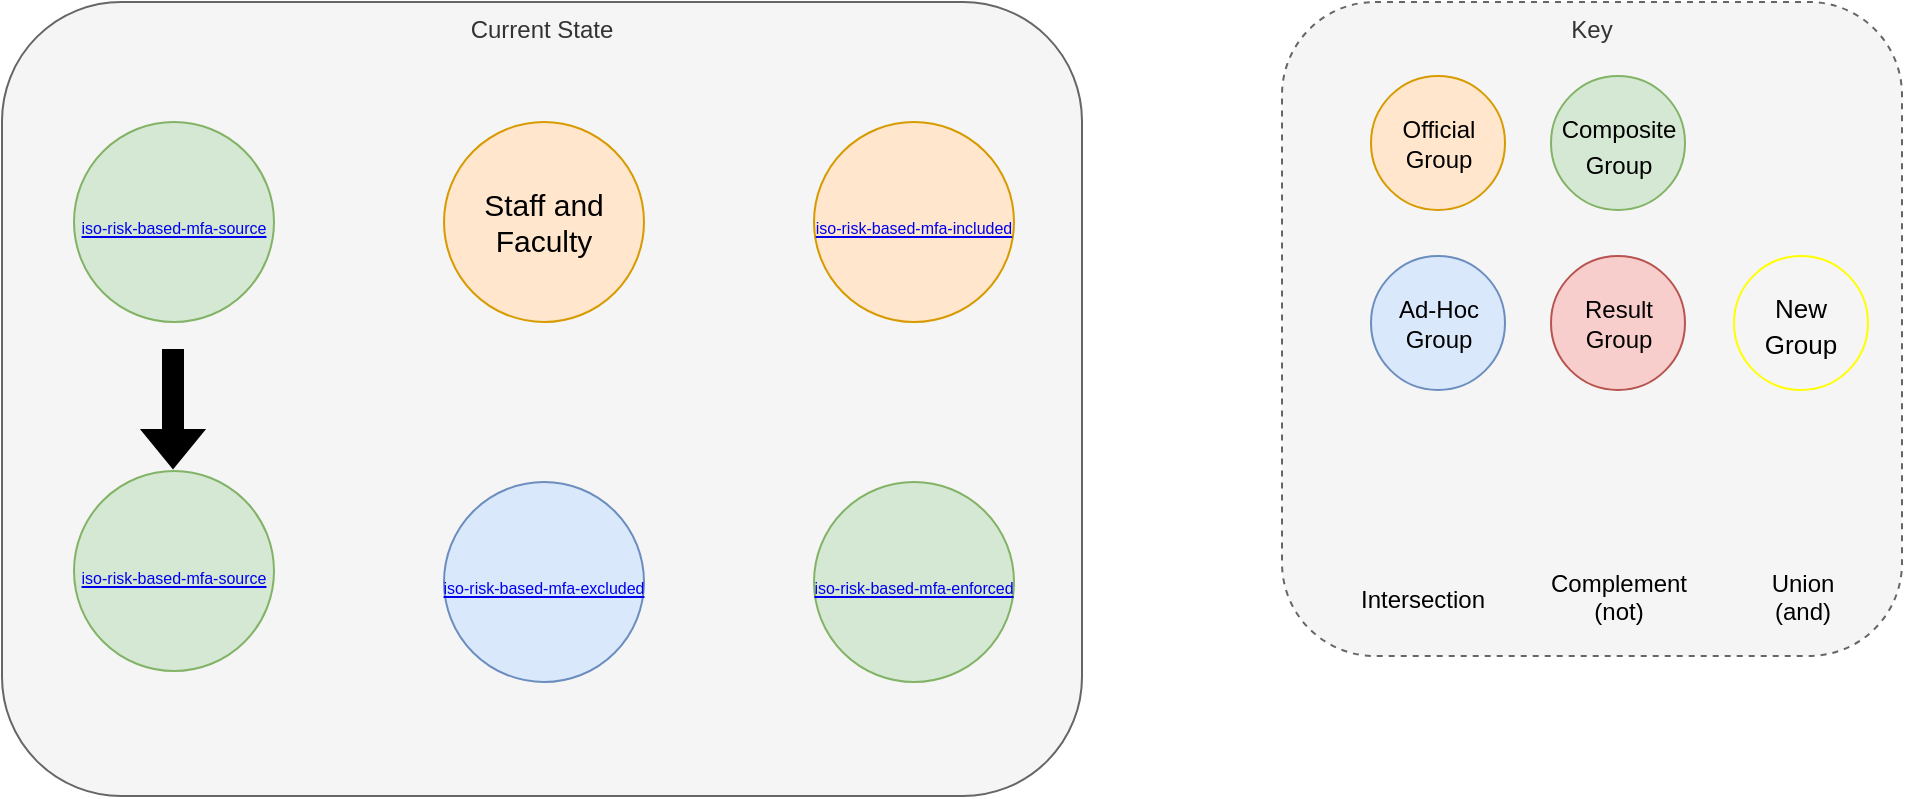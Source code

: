 <mxfile version="25.0.1">
  <diagram name="Page-1" id="3NJx9XNA6RdzCbflqY3z">
    <mxGraphModel dx="3458" dy="1064" grid="1" gridSize="10" guides="1" tooltips="1" connect="1" arrows="1" fold="1" page="1" pageScale="1" pageWidth="850" pageHeight="1100" math="0" shadow="0">
      <root>
        <mxCell id="0" />
        <mxCell id="1" parent="0" />
        <mxCell id="6En0WZUqItZD7mJz8JTq-1" value="Key" style="rounded=1;whiteSpace=wrap;html=1;fontSize=12;fontColor=#333333;fillColor=#f5f5f5;verticalAlign=top;dashed=1;strokeColor=#666666;" vertex="1" parent="1">
          <mxGeometry x="-490" y="43" width="310" height="327" as="geometry" />
        </mxCell>
        <mxCell id="6En0WZUqItZD7mJz8JTq-3" value="Current State" style="rounded=1;whiteSpace=wrap;html=1;fontSize=12;fontColor=#333333;fillColor=#f5f5f5;verticalAlign=top;strokeColor=#666666;" vertex="1" parent="1">
          <mxGeometry x="-1130" y="43" width="540" height="397" as="geometry" />
        </mxCell>
        <mxCell id="6En0WZUqItZD7mJz8JTq-10" value="&lt;font style=&quot;font-size: 8px;&quot;&gt;&lt;a data-original-title=&quot;&lt;strong&gt;FOLDER&lt;/strong&gt;&lt;br /&gt;&lt;span class=&amp;quot;grouperUiTooltip&amp;quot;&gt;edu : Berkeley : Applications : Duo-ISO : duo-iso-policy-groups : risk-based-mfa&lt;/span&gt;&lt;br /&gt;&lt;br /&gt;&lt;span class=&amp;quot;grouperUiTooltip&amp;quot;&gt;&lt;/span&gt;&quot; data-placement=&quot;right&quot; data-delay-show=&quot;200&quot; data-html=&quot;true&quot; rel=&quot;tooltip&quot; style=&quot;white-space: nowrap&quot; data-gr-browse-group-name=&quot;edu:berkeley:app:Duo-ISO:duo-iso-policy-groups:risk-based-mfa:iso-risk-based-mfa-enforced&quot; href=&quot;https://calgroups.berkeley.edu/grouper/grouperUi/app/UiV2Main.index?operation=UiV2Group.viewGroup&amp;amp;groupId=5aa75e025fd240bdb62411cbc21d88f1&quot;&gt;iso-risk-based-mfa-enforced&lt;/a&gt;&lt;/font&gt;" style="ellipse;whiteSpace=wrap;html=1;aspect=fixed;fontSize=15;fillColor=#d5e8d4;strokeColor=#82b366;" vertex="1" parent="1">
          <mxGeometry x="-724" y="283" width="100" height="100" as="geometry" />
        </mxCell>
        <mxCell id="6En0WZUqItZD7mJz8JTq-11" value="Intersection" style="shape=image;html=1;verticalAlign=top;verticalLabelPosition=bottom;labelBackgroundColor=none;imageAspect=0;aspect=fixed;image=https://cdn0.iconfinder.com/data/icons/phosphor-regular-vol-3/256/intersect-128.png;fontSize=12;fontColor=default;fillColor=#B18754;" vertex="1" parent="1">
          <mxGeometry x="-445.5" y="277.5" width="50" height="50" as="geometry" />
        </mxCell>
        <mxCell id="6En0WZUqItZD7mJz8JTq-12" value="" style="shape=image;html=1;verticalAlign=top;verticalLabelPosition=bottom;labelBackgroundColor=#ffffff;imageAspect=0;aspect=fixed;image=https://cdn4.iconfinder.com/data/icons/ionicons/512/icon-ios7-minus-outline-128.png;fontSize=12;fontColor=default;fillColor=#B18754;" vertex="1" parent="1">
          <mxGeometry x="-973" y="308" width="50" height="50" as="geometry" />
        </mxCell>
        <mxCell id="6En0WZUqItZD7mJz8JTq-13" value="" style="shape=image;html=1;verticalAlign=top;verticalLabelPosition=bottom;labelBackgroundColor=#ffffff;imageAspect=0;aspect=fixed;image=https://cdn4.iconfinder.com/data/icons/ionicons/512/icon-ios7-plus-outline-128.png;fontSize=12;fontColor=default;fillColor=#B18754;" vertex="1" parent="1">
          <mxGeometry x="-791" y="128" width="50" height="50" as="geometry" />
        </mxCell>
        <mxCell id="6En0WZUqItZD7mJz8JTq-14" value="" style="shape=image;html=1;verticalAlign=top;verticalLabelPosition=bottom;labelBackgroundColor=#ffffff;imageAspect=0;aspect=fixed;image=https://cdn0.iconfinder.com/data/icons/math-business-icon-set/93/1_5-128.png;fontSize=12;fontColor=default;fillColor=#B18754;" vertex="1" parent="1">
          <mxGeometry x="-791" y="308" width="50" height="50" as="geometry" />
        </mxCell>
        <mxCell id="6En0WZUqItZD7mJz8JTq-16" value="&lt;font style=&quot;font-size: 8px;&quot;&gt;&lt;a data-original-title=&quot;&lt;strong&gt;FOLDER&lt;/strong&gt;&lt;br /&gt;&lt;span class=&amp;quot;grouperUiTooltip&amp;quot;&gt;edu : Berkeley : Applications : Duo-ISO : duo-iso-policy-groups : risk-based-mfa&lt;/span&gt;&lt;br /&gt;&lt;br /&gt;&lt;span class=&amp;quot;grouperUiTooltip&amp;quot;&gt;&lt;/span&gt;&quot; data-placement=&quot;right&quot; data-delay-show=&quot;200&quot; data-html=&quot;true&quot; rel=&quot;tooltip&quot; style=&quot;white-space: nowrap&quot; data-gr-browse-group-name=&quot;edu:berkeley:app:Duo-ISO:duo-iso-policy-groups:risk-based-mfa:iso-risk-based-mfa-excluded&quot; href=&quot;https://calgroups.berkeley.edu/grouper/grouperUi/app/UiV2Main.index?operation=UiV2Group.viewGroup&amp;amp;groupId=9aab150a212849a29279dd6c719a71ea&quot;&gt;iso-risk-based-mfa-excluded&lt;/a&gt;&lt;/font&gt;" style="ellipse;whiteSpace=wrap;html=1;aspect=fixed;fontSize=15;fillColor=#dae8fc;strokeColor=#6c8ebf;" vertex="1" parent="1">
          <mxGeometry x="-909" y="283" width="100" height="100" as="geometry" />
        </mxCell>
        <mxCell id="6En0WZUqItZD7mJz8JTq-20" value="Staff and Faculty" style="ellipse;whiteSpace=wrap;html=1;aspect=fixed;fontSize=15;fillColor=#ffe6cc;strokeColor=#d79b00;" vertex="1" parent="1">
          <mxGeometry x="-909" y="103" width="100" height="100" as="geometry" />
        </mxCell>
        <mxCell id="6En0WZUqItZD7mJz8JTq-22" value="" style="shape=image;html=1;verticalAlign=top;verticalLabelPosition=bottom;labelBackgroundColor=#ffffff;imageAspect=0;aspect=fixed;image=https://cdn0.iconfinder.com/data/icons/math-business-icon-set/93/1_5-128.png;fontSize=12;fontColor=default;fillColor=#B18754;" vertex="1" parent="1">
          <mxGeometry x="-976" y="128" width="50" height="50" as="geometry" />
        </mxCell>
        <mxCell id="6En0WZUqItZD7mJz8JTq-23" value="&lt;font style=&quot;font-size: 8px;&quot;&gt;&lt;a href=&quot;https://calgroups.berkeley.edu/grouper/grouperUi/app/UiV2Main.index?operation=UiV2Group.viewGroup&amp;amp;groupId=4360d8b6d93b49ee98dcae05116fe3e5&quot; data-gr-browse-group-name=&quot;edu:berkeley:app:Duo-ISO:duo-iso-policy-groups:risk-based-mfa:iso-risk-based-mfa-source&quot; style=&quot;white-space: nowrap&quot; rel=&quot;tooltip&quot; data-html=&quot;true&quot; data-delay-show=&quot;200&quot; data-placement=&quot;right&quot; data-original-title=&quot;&lt;strong&gt;FOLDER&lt;/strong&gt;&lt;br /&gt;&lt;span class=&amp;quot;grouperUiTooltip&amp;quot;&gt;edu : Berkeley : Applications : Duo-ISO : duo-iso-policy-groups : risk-based-mfa&lt;/span&gt;&lt;br /&gt;&lt;br /&gt;&lt;span class=&amp;quot;grouperUiTooltip&amp;quot;&gt;Source official groups used for hardened MFA as well as ad-hoc includes. &lt;/span&gt;&quot;&gt;iso-risk-based-mfa-source&lt;/a&gt;&lt;/font&gt;" style="ellipse;whiteSpace=wrap;html=1;aspect=fixed;fontSize=15;fillColor=#d5e8d4;strokeColor=#82b366;" vertex="1" parent="1">
          <mxGeometry x="-1094" y="103" width="100" height="100" as="geometry" />
        </mxCell>
        <mxCell id="6En0WZUqItZD7mJz8JTq-24" value="" style="shape=flexArrow;endArrow=classic;html=1;rounded=0;fontSize=12;fontColor=default;fillColor=#000000;" edge="1" parent="1">
          <mxGeometry width="50" height="50" relative="1" as="geometry">
            <mxPoint x="-1044.5" y="216.5" as="sourcePoint" />
            <mxPoint x="-1044.5" y="276.5" as="targetPoint" />
          </mxGeometry>
        </mxCell>
        <mxCell id="6En0WZUqItZD7mJz8JTq-25" value="Official Group" style="ellipse;whiteSpace=wrap;html=1;aspect=fixed;fontSize=12;fillColor=#ffe6cc;strokeColor=#d79b00;" vertex="1" parent="1">
          <mxGeometry x="-445.5" y="80" width="67" height="67" as="geometry" />
        </mxCell>
        <mxCell id="6En0WZUqItZD7mJz8JTq-26" value="&lt;font style=&quot;font-size: 12px;&quot;&gt;Composite Group&lt;br&gt;&lt;/font&gt;" style="ellipse;whiteSpace=wrap;html=1;aspect=fixed;fontSize=15;fillColor=#d5e8d4;strokeColor=#82b366;" vertex="1" parent="1">
          <mxGeometry x="-355.5" y="80" width="67" height="67" as="geometry" />
        </mxCell>
        <mxCell id="6En0WZUqItZD7mJz8JTq-27" value="Ad-Hoc Group" style="ellipse;whiteSpace=wrap;html=1;aspect=fixed;fontSize=12;fillColor=#dae8fc;strokeColor=#6c8ebf;" vertex="1" parent="1">
          <mxGeometry x="-445.5" y="170" width="67" height="67" as="geometry" />
        </mxCell>
        <mxCell id="6En0WZUqItZD7mJz8JTq-28" value="Result Group" style="ellipse;whiteSpace=wrap;html=1;aspect=fixed;fontSize=12;fillColor=#f8cecc;strokeColor=#b85450;" vertex="1" parent="1">
          <mxGeometry x="-355.5" y="170" width="67" height="67" as="geometry" />
        </mxCell>
        <mxCell id="6En0WZUqItZD7mJz8JTq-29" value="Complement&lt;br&gt;(not)" style="shape=image;html=1;verticalAlign=top;verticalLabelPosition=bottom;labelBackgroundColor=none;imageAspect=0;aspect=fixed;image=https://cdn4.iconfinder.com/data/icons/ionicons/512/icon-ios7-minus-outline-128.png;fontSize=12;fontColor=default;fillColor=#B18754;" vertex="1" parent="1">
          <mxGeometry x="-347" y="270" width="50" height="50" as="geometry" />
        </mxCell>
        <mxCell id="6En0WZUqItZD7mJz8JTq-30" value="Union&lt;br&gt;(and)" style="shape=image;html=1;verticalAlign=top;verticalLabelPosition=bottom;labelBackgroundColor=none;imageAspect=0;aspect=fixed;image=https://cdn4.iconfinder.com/data/icons/ionicons/512/icon-ios7-plus-outline-128.png;fontSize=12;fontColor=default;fillColor=#B18754;" vertex="1" parent="1">
          <mxGeometry x="-255.5" y="270" width="50" height="50" as="geometry" />
        </mxCell>
        <mxCell id="6En0WZUqItZD7mJz8JTq-58" value="&lt;font style=&quot;font-size: 13px;&quot;&gt;New Group&lt;br&gt;&lt;/font&gt;" style="ellipse;whiteSpace=wrap;html=1;aspect=fixed;fontSize=15;fillColor=none;strokeColor=#FFFF00;" vertex="1" parent="1">
          <mxGeometry x="-264" y="170" width="67" height="67" as="geometry" />
        </mxCell>
        <mxCell id="6En0WZUqItZD7mJz8JTq-59" value="&lt;font style=&quot;font-size: 8px;&quot;&gt;&lt;a data-original-title=&quot;&lt;strong&gt;FOLDER&lt;/strong&gt;&lt;br /&gt;&lt;span class=&amp;quot;grouperUiTooltip&amp;quot;&gt;edu : Berkeley : Applications : Duo-ISO : duo-iso-policy-groups : risk-based-mfa&lt;/span&gt;&lt;br /&gt;&lt;br /&gt;&lt;span class=&amp;quot;grouperUiTooltip&amp;quot;&gt;ad-hoc includes that are not part of iso-risk-based-mfa-source&lt;/span&gt;&quot; data-placement=&quot;right&quot; data-delay-show=&quot;200&quot; data-html=&quot;true&quot; rel=&quot;tooltip&quot; style=&quot;white-space: nowrap&quot; data-gr-browse-group-name=&quot;edu:berkeley:app:Duo-ISO:duo-iso-policy-groups:risk-based-mfa:iso-risk-based-mfa-included&quot; href=&quot;https://calgroups.berkeley.edu/grouper/grouperUi/app/UiV2Main.index?operation=UiV2Group.viewGroup&amp;amp;groupId=337ec797bcda4b2c9d9dddcfe0b98ec7&quot;&gt;iso-risk-based-mfa-included&lt;/a&gt;&lt;/font&gt;" style="ellipse;whiteSpace=wrap;html=1;aspect=fixed;fontSize=15;fillColor=#ffe6cc;strokeColor=#d79b00;" vertex="1" parent="1">
          <mxGeometry x="-724" y="103" width="100" height="100" as="geometry" />
        </mxCell>
        <mxCell id="6En0WZUqItZD7mJz8JTq-61" value="&lt;font style=&quot;font-size: 8px;&quot;&gt;&lt;a data-original-title=&quot;&lt;strong&gt;FOLDER&lt;/strong&gt;&lt;br /&gt;&lt;span class=&amp;quot;grouperUiTooltip&amp;quot;&gt;edu : Berkeley : Applications : Duo-ISO : duo-iso-policy-groups : risk-based-mfa&lt;/span&gt;&lt;br /&gt;&lt;br /&gt;&lt;span class=&amp;quot;grouperUiTooltip&amp;quot;&gt;Source official groups used for hardened MFA as well as ad-hoc includes. &lt;/span&gt;&quot; data-placement=&quot;right&quot; data-delay-show=&quot;200&quot; data-html=&quot;true&quot; rel=&quot;tooltip&quot; style=&quot;white-space: nowrap&quot; data-gr-browse-group-name=&quot;edu:berkeley:app:Duo-ISO:duo-iso-policy-groups:risk-based-mfa:iso-risk-based-mfa-source&quot; href=&quot;https://calgroups.berkeley.edu/grouper/grouperUi/app/UiV2Main.index?operation=UiV2Group.viewGroup&amp;amp;groupId=4360d8b6d93b49ee98dcae05116fe3e5&quot;&gt;iso-risk-based-mfa-source&lt;/a&gt;&lt;/font&gt;" style="ellipse;whiteSpace=wrap;html=1;aspect=fixed;fontSize=15;fillColor=#d5e8d4;strokeColor=#82b366;" vertex="1" parent="1">
          <mxGeometry x="-1094" y="277.5" width="100" height="100" as="geometry" />
        </mxCell>
      </root>
    </mxGraphModel>
  </diagram>
</mxfile>
